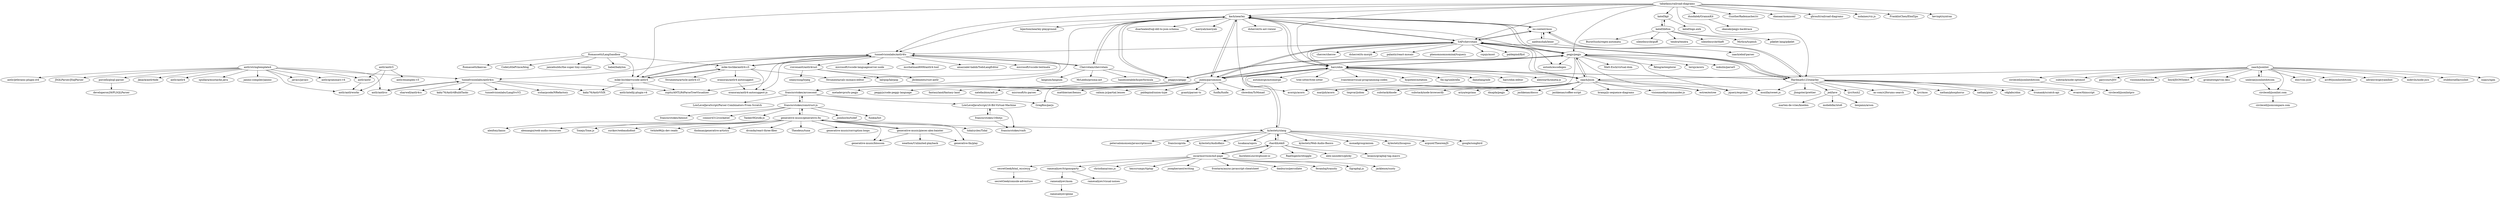 digraph G {
"kach/nearley" -> "no-context/moo"
"kach/nearley" -> "pegjs/pegjs"
"kach/nearley" -> "peggyjs/peggy"
"kach/nearley" -> "Chevrotain/chevrotain"
"kach/nearley" -> "harc/ohm"
"kach/nearley" -> "SAP/chevrotain"
"kach/nearley" -> "zaach/jison"
"kach/nearley" -> "jneen/parsimmon"
"kach/nearley" -> "bijection/nearley-playground"
"kach/nearley" -> "duartealexf/sql-ddl-to-json-schema"
"kach/nearley" -> "acornjs/acorn" ["e"=1]
"kach/nearley" -> "meriyah/meriyah" ["e"=1]
"kach/nearley" -> "tunnelvisionlabs/antlr4ts"
"kach/nearley" -> "francisrstokes/arcsecond"
"kach/nearley" -> "dsherret/ts-ast-viewer" ["e"=1]
"katef/libfsm" -> "katef/kgt"
"katef/libfsm" -> "tendra/tendra"
"katef/libfsm" -> "silentbicycle/theft" ["e"=1]
"katef/libfsm" -> "Mythra/typeish"
"katef/libfsm" -> "pikelet-lang/pikelet" ["e"=1]
"katef/libfsm" -> "BurntSushi/regex-automata" ["e"=1]
"katef/libfsm" -> "silentbicycle/guff" ["e"=1]
"zaach/jison" -> "pegjs/pegjs"
"zaach/jison" -> "ariya/esprima" ["e"=1]
"zaach/jison" -> "dmajda/pegjs" ["e"=1]
"zaach/jison" -> "jquery/esprima" ["e"=1]
"zaach/jison" -> "jashkenas/docco" ["e"=1]
"zaach/jison" -> "mozilla/sweet.js" ["e"=1]
"zaach/jison" -> "jashkenas/coffee-script" ["e"=1]
"zaach/jison" -> "bramp/js-sequence-diagrams" ["e"=1]
"zaach/jison" -> "visionmedia/commander.js" ["e"=1]
"zaach/jison" -> "marijnh/acorn" ["e"=1]
"zaach/jison" -> "estree/estree" ["e"=1]
"zaach/jison" -> "tmpvar/jsdom" ["e"=1]
"zaach/jison" -> "substack/dnode" ["e"=1]
"zaach/jison" -> "acornjs/acorn" ["e"=1]
"zaach/jison" -> "substack/node-browserify" ["e"=1]
"ftomassetti/LangSandbox" -> "ftomassetti/kanvas"
"ftomassetti/LangSandbox" -> "CodeLittlePrince/blog"
"ftomassetti/LangSandbox" -> "mike-lischke/antlr4-c3"
"ftomassetti/LangSandbox" -> "jamiebuilds/the-super-tiny-compiler" ["e"=1]
"ftomassetti/LangSandbox" -> "babel/babylon" ["e"=1]
"ftomassetti/LangSandbox" -> "mike-lischke/vscode-antlr4"
"harc/ohm" -> "pegjs/pegjs"
"harc/ohm" -> "kach/nearley"
"harc/ohm" -> "kylestetz/slang"
"harc/ohm" -> "SAP/chevrotain"
"harc/ohm" -> "Hardmath123/nearley"
"harc/ohm" -> "jneen/parsimmon"
"harc/ohm" -> "automerge/automerge" ["e"=1]
"harc/ohm" -> "tree-sitter/tree-sitter" ["e"=1]
"harc/ohm" -> "ivanreese/visual-programming-codex" ["e"=1]
"harc/ohm" -> "hypotext/notation" ["e"=1]
"harc/ohm" -> "zaach/jison"
"harc/ohm" -> "thi-ng/umbrella" ["e"=1]
"harc/ohm" -> "damelang/nile" ["e"=1]
"harc/ohm" -> "harc/ohm-editor"
"harc/ohm" -> "alexwarth/ometa-js" ["e"=1]
"peggyjs/peggy" -> "pegjs/pegjs"
"peggyjs/peggy" -> "metadevpro/ts-pegjs"
"peggyjs/peggy" -> "kach/nearley"
"peggyjs/peggy" -> "peggyjs/code-peggy-language"
"pegjs/pegjs" -> "zaach/jison"
"pegjs/pegjs" -> "peggyjs/peggy"
"pegjs/pegjs" -> "kach/nearley"
"pegjs/pegjs" -> "SAP/chevrotain"
"pegjs/pegjs" -> "Hardmath123/nearley"
"pegjs/pegjs" -> "harc/ohm"
"pegjs/pegjs" -> "jquery/esprima" ["e"=1]
"pegjs/pegjs" -> "jneen/parsimmon"
"pegjs/pegjs" -> "fkling/astexplorer" ["e"=1]
"pegjs/pegjs" -> "ternjs/acorn" ["e"=1]
"pegjs/pegjs" -> "acornjs/acorn" ["e"=1]
"pegjs/pegjs" -> "estools/escodegen" ["e"=1]
"pegjs/pegjs" -> "inikulin/parse5" ["e"=1]
"pegjs/pegjs" -> "estree/estree" ["e"=1]
"pegjs/pegjs" -> "Matt-Esch/virtual-dom" ["e"=1]
"aaditmshah/lexer" -> "no-context/moo"
"aaditmshah/lexer" -> "zaach/ebnf-parser"
"no-context/moo" -> "kach/nearley"
"no-context/moo" -> "aaditmshah/lexer"
"no-context/moo" -> "Hardmath123/nearley"
"no-context/moo" -> "SAP/chevrotain"
"jneen/parsimmon" -> "GregRos/parjs"
"jneen/parsimmon" -> "SAP/chevrotain"
"jneen/parsimmon" -> "mattbierner/bennu"
"jneen/parsimmon" -> "pegjs/pegjs"
"jneen/parsimmon" -> "calmm-js/partial.lenses" ["e"=1]
"jneen/parsimmon" -> "paldepind/union-type" ["e"=1]
"jneen/parsimmon" -> "kach/nearley"
"jneen/parsimmon" -> "francisrstokes/arcsecond"
"jneen/parsimmon" -> "harc/ohm"
"jneen/parsimmon" -> "funfix/funfix" ["e"=1]
"jneen/parsimmon" -> "cbowdon/TsMonad" ["e"=1]
"jneen/parsimmon" -> "fantasyland/fantasy-land" ["e"=1]
"jneen/parsimmon" -> "gcanti/parser-ts" ["e"=1]
"jneen/parsimmon" -> "natefaubion/adt.js" ["e"=1]
"jneen/parsimmon" -> "microsoft/ts-parsec"
"tunnelvisionlabs/antlr4cs" -> "sharwell/antlr4cs"
"tunnelvisionlabs/antlr4cs" -> "antlr/antlrcs"
"tunnelvisionlabs/antlr4cs" -> "kaby76/Antlr4BuildTasks"
"tunnelvisionlabs/antlr4cs" -> "zspitz/ANTLR4ParseTreeVisualizer"
"tunnelvisionlabs/antlr4cs" -> "tunnelvisionlabs/LangSvcV2"
"tunnelvisionlabs/antlr4cs" -> "kaby76/AntlrVSIX"
"tunnelvisionlabs/antlr4cs" -> "icsharpcode/NRefactory" ["e"=1]
"Hardmath123/nearley" -> "pegjs/pegjs"
"Hardmath123/nearley" -> "SAP/chevrotain"
"Hardmath123/nearley" -> "no-context/moo"
"Hardmath123/nearley" -> "tjvr/moo"
"Hardmath123/nearley" -> "nathan/phosphorus" ["e"=1]
"Hardmath123/nearley" -> "nathan/pixie" ["e"=1]
"Hardmath123/nearley" -> "harc/ohm"
"Hardmath123/nearley" -> "cdglabs/ohm" ["e"=1]
"Hardmath123/nearley" -> "mozilla/sweet.js" ["e"=1]
"Hardmath123/nearley" -> "trumank/scratch-api" ["e"=1]
"Hardmath123/nearley" -> "evanw/thinscript" ["e"=1]
"Hardmath123/nearley" -> "jlongster/prettier" ["e"=1]
"Hardmath123/nearley" -> "jed/lave"
"Hardmath123/nearley" -> "tjvr/tosh2" ["e"=1]
"Hardmath123/nearley" -> "as-com/s2forums-search"
"zaach/jsonlint" -> "umbrae/jsonlintdotcom"
"zaach/jsonlint" -> "circlecell/jsonlint.com"
"zaach/jsonlint" -> "zaach/jison"
"zaach/jsonlint" -> "elzr/vim-json" ["e"=1]
"zaach/jsonlint" -> "arc90/jsonlintdotcom"
"zaach/jsonlint" -> "adrienverge/yamllint" ["e"=1]
"zaach/jsonlint" -> "mdevils/node-jscs" ["e"=1]
"zaach/jsonlint" -> "stubbornella/csslint" ["e"=1]
"zaach/jsonlint" -> "isaacs/npm" ["e"=1]
"zaach/jsonlint" -> "circlecell/jsonlintdotcom"
"zaach/jsonlint" -> "substack/node-optimist" ["e"=1]
"zaach/jsonlint" -> "garycourt/JSV" ["e"=1]
"zaach/jsonlint" -> "visionmedia/mocha" ["e"=1]
"zaach/jsonlint" -> "lloyd/JSONSelect" ["e"=1]
"zaach/jsonlint" -> "groenewege/vim-less" ["e"=1]
"francisrstokes/construct-js" -> "francisrstokes/arcsecond"
"francisrstokes/construct-js" -> "francisrstokes/hexnut"
"francisrstokes/construct-js" -> "connor4312/cockatiel" ["e"=1]
"francisrstokes/construct-js" -> "TankerHQ/sdk-js" ["e"=1]
"francisrstokes/construct-js" -> "generative-music/generative.fm"
"francisrstokes/construct-js" -> "joonhocho/tsdef" ["e"=1]
"francisrstokes/construct-js" -> "funkia/list" ["e"=1]
"jed/lave" -> "benjamn/arson"
"jed/lave" -> "marten-de-vries/kneden"
"jed/lave" -> "mohebifar/xto6" ["e"=1]
"francisrstokes/16bitjs" -> "LowLevelJavaScript/16-Bit-Virtual-Machine"
"francisrstokes/16bitjs" -> "francisrstokes/vmfc"
"secretGeek/html_wysiwyg" -> "secretGeek/console-adventure"
"kylestetz/slang" -> "harc/ohm"
"kylestetz/slang" -> "rhardih/ekill"
"kylestetz/slang" -> "kylestetz/Web-Audio-Basics" ["e"=1]
"kylestetz/slang" -> "monadgroup/axiom" ["e"=1]
"kylestetz/slang" -> "kylestetz/lissajous" ["e"=1]
"kylestetz/slang" -> "arguiot/TheoremJS" ["e"=1]
"kylestetz/slang" -> "google/songbird" ["e"=1]
"kylestetz/slang" -> "petersalomonsen/javascriptmusic" ["e"=1]
"kylestetz/slang" -> "franciscop/ola" ["e"=1]
"kylestetz/slang" -> "kylestetz/AudioKeys" ["e"=1]
"kylestetz/slang" -> "lusakasa/sqorn" ["e"=1]
"generative-music/generative.fm" -> "generative-music/pieces-alex-bainter"
"generative-music/generative.fm" -> "generative-music/blossom"
"generative-music/generative.fm" -> "tidalcycles/Tidal" ["e"=1]
"generative-music/generative.fm" -> "francisrstokes/construct-js"
"generative-music/generative.fm" -> "alexfoxy/laxxx" ["e"=1]
"generative-music/generative.fm" -> "alemangui/web-audio-resources" ["e"=1]
"generative-music/generative.fm" -> "Tonejs/Tone.js" ["e"=1]
"generative-music/generative.fm" -> "surikov/webaudiofont" ["e"=1]
"generative-music/generative.fm" -> "twhite96/js-dev-reads" ["e"=1]
"generative-music/generative.fm" -> "tholman/generative-artistry" ["e"=1]
"generative-music/generative.fm" -> "drcmda/react-three-fiber" ["e"=1]
"generative-music/generative.fm" -> "Theodeus/tuna" ["e"=1]
"generative-music/generative.fm" -> "generative-music/corruption-loops"
"generative-music/generative.fm" -> "kylestetz/slang"
"generative-music/generative.fm" -> "generative-fm/play"
"generative-music/pieces-alex-bainter" -> "generative-music/generative.fm"
"generative-music/pieces-alex-bainter" -> "generative-fm/play"
"generative-music/pieces-alex-bainter" -> "generative-music/blossom"
"generative-music/pieces-alex-bainter" -> "weathon/Unlimited-playback"
"dundalek/GrammKit" -> "okaxaki/pegjs-backtrace"
"tabatkins/railroad-diagrams" -> "dundalek/GrammKit"
"tabatkins/railroad-diagrams" -> "mike-lischke/vscode-antlr4"
"tabatkins/railroad-diagrams" -> "GuntherRademacher/rr"
"tabatkins/railroad-diagrams" -> "skanaar/nomnoml" ["e"=1]
"tabatkins/railroad-diagrams" -> "Hardmath123/nearley"
"tabatkins/railroad-diagrams" -> "gbrault/railroad-diagrams"
"tabatkins/railroad-diagrams" -> "katef/kgt"
"tabatkins/railroad-diagrams" -> "SAP/chevrotain"
"tabatkins/railroad-diagrams" -> "pegjs/pegjs"
"tabatkins/railroad-diagrams" -> "mdaines/viz.js" ["e"=1]
"tabatkins/railroad-diagrams" -> "kach/nearley"
"tabatkins/railroad-diagrams" -> "harc/ohm"
"tabatkins/railroad-diagrams" -> "FranklinChen/Ebnf2ps"
"tabatkins/railroad-diagrams" -> "kevinpt/syntrax"
"tabatkins/railroad-diagrams" -> "tunnelvisionlabs/antlr4ts"
"oscarmorrison/md-page" -> "rhardih/ekill"
"oscarmorrison/md-page" -> "ramesaliyev/trigonoparty"
"oscarmorrison/md-page" -> "chrisdiana/cms.js" ["e"=1]
"oscarmorrison/md-page" -> "heyscrumpy/tiptap" ["e"=1]
"oscarmorrison/md-page" -> "secretGeek/html_wysiwyg"
"oscarmorrison/md-page" -> "josephernest/writing" ["e"=1]
"oscarmorrison/md-page" -> "frontarm/async-javascript-cheatsheet" ["e"=1]
"oscarmorrison/md-page" -> "danburzo/percollate" ["e"=1]
"oscarmorrison/md-page" -> "feramhq/transity" ["e"=1]
"oscarmorrison/md-page" -> "f/graphql.js" ["e"=1]
"oscarmorrison/md-page" -> "jacklenox/susty" ["e"=1]
"rhardih/ekill" -> "oscarmorrison/md-page"
"rhardih/ekill" -> "kylestetz/slang"
"rhardih/ekill" -> "AurelienLourot/ghuser.io"
"rhardih/ekill" -> "Raathigesh/retoggle" ["e"=1]
"rhardih/ekill" -> "alex-saunders/glicky" ["e"=1]
"rhardih/ekill" -> "leoasis/graphql-tag.macro"
"antlr/antlrcs" -> "tunnelvisionlabs/antlr4cs"
"antlr/antlr3" -> "antlr/antlrworks"
"antlr/antlr3" -> "antlr/antlr"
"antlr/antlr3" -> "antlr/examples-v3"
"SAP/chevrotain" -> "pegjs/pegjs"
"SAP/chevrotain" -> "jneen/parsimmon"
"SAP/chevrotain" -> "Hardmath123/nearley"
"SAP/chevrotain" -> "kach/nearley"
"SAP/chevrotain" -> "cherow/cherow" ["e"=1]
"SAP/chevrotain" -> "harc/ohm"
"SAP/chevrotain" -> "no-context/moo"
"SAP/chevrotain" -> "dsherret/ts-morph" ["e"=1]
"SAP/chevrotain" -> "zaach/jison"
"SAP/chevrotain" -> "tunnelvisionlabs/antlr4ts"
"SAP/chevrotain" -> "palantir/react-mosaic" ["e"=1]
"SAP/chevrotain" -> "phenomnomnominal/tsquery" ["e"=1]
"SAP/chevrotain" -> "cujojs/most" ["e"=1]
"SAP/chevrotain" -> "estools/escodegen" ["e"=1]
"SAP/chevrotain" -> "paldepind/flyd" ["e"=1]
"tunnelvisionlabs/antlr4ts" -> "mike-lischke/antlr4-c3"
"tunnelvisionlabs/antlr4ts" -> "mike-lischke/vscode-antlr4"
"tunnelvisionlabs/antlr4ts" -> "rrevenantt/antlr4rust"
"tunnelvisionlabs/antlr4ts" -> "Strumenta/calc-monaco-editor"
"tunnelvisionlabs/antlr4ts" -> "microsoft/vscode-languageserver-node" ["e"=1]
"tunnelvisionlabs/antlr4ts" -> "mcchatman8009/antlr4-tool"
"tunnelvisionlabs/antlr4ts" -> "oranoran/antlr4-autosuggest-js"
"tunnelvisionlabs/antlr4ts" -> "amazzalel-habib/TodoLangEditor"
"tunnelvisionlabs/antlr4ts" -> "Chevrotain/chevrotain"
"tunnelvisionlabs/antlr4ts" -> "microsoft/vscode-textmate" ["e"=1]
"tunnelvisionlabs/antlr4ts" -> "tunnelvisionlabs/antlr4cs"
"tunnelvisionlabs/antlr4ts" -> "zspitz/ANTLR4ParseTreeVisualizer"
"circlecell/jsonlint.com" -> "circlecell/jsoncompare.com"
"rrevenantt/antlr4rust" -> "jbclements/rust-antlr"
"rrevenantt/antlr4rust" -> "seanyoung/lrpeg"
"rrevenantt/antlr4rust" -> "lalrpop/lalrpop" ["e"=1]
"ramesaliyev/trigonoparty" -> "ramesaliyev/mom"
"ramesaliyev/trigonoparty" -> "ramesaliyev/visual-noises"
"antlr/stringtemplate4" -> "antlr/antlrcs"
"antlr/stringtemplate4" -> "jknack/antlr4ide"
"antlr/stringtemplate4" -> "antlr/antlr4" ["e"=1]
"antlr/stringtemplate4" -> "spullara/mustache.java" ["e"=1]
"antlr/stringtemplate4" -> "janino-compiler/janino" ["e"=1]
"antlr/stringtemplate4" -> "tunnelvisionlabs/antlr4cs"
"antlr/stringtemplate4" -> "porcelli/plsql-parser"
"antlr/stringtemplate4" -> "antlr/antlr"
"antlr/stringtemplate4" -> "javacc/javacc" ["e"=1]
"antlr/stringtemplate4" -> "antlr/grammars-v4" ["e"=1]
"antlr/stringtemplate4" -> "antlr/jetbrains-plugin-st4"
"antlr/stringtemplate4" -> "JSQLParser/JSqlParser" ["e"=1]
"antlr/stringtemplate4" -> "antlr/antlrworks"
"Chevrotain/chevrotain" -> "langium/langium" ["e"=1]
"Chevrotain/chevrotain" -> "kach/nearley"
"Chevrotain/chevrotain" -> "MrLeebo/prisma-ast"
"Chevrotain/chevrotain" -> "peggyjs/peggy"
"Chevrotain/chevrotain" -> "tunnelvisionlabs/antlr4ts"
"Chevrotain/chevrotain" -> "handsontable/hyperformula" ["e"=1]
"francisrstokes/arcsecond" -> "francisrstokes/construct-js"
"francisrstokes/arcsecond" -> "GregRos/parjs"
"francisrstokes/arcsecond" -> "LowLevelJavaScript/Parser-Combinators-From-Scratch"
"francisrstokes/arcsecond" -> "LowLevelJavaScript/16-Bit-Virtual-Machine"
"mike-lischke/antlr4-c3" -> "mike-lischke/vscode-antlr4"
"mike-lischke/antlr4-c3" -> "tunnelvisionlabs/antlr4ts"
"mike-lischke/antlr4-c3" -> "oranoran/antlr4-autosuggest"
"mike-lischke/antlr4-c3" -> "oranoran/antlr4-autosuggest-js"
"mike-lischke/antlr4-c3" -> "Strumenta/calc-monaco-editor"
"mike-lischke/antlr4-c3" -> "Strumenta/article-antlr4-c3"
"umbrae/jsonlintdotcom" -> "zaach/jsonlint"
"umbrae/jsonlintdotcom" -> "circlecell/jsonlint.com"
"LowLevelJavaScript/16-Bit-Virtual-Machine" -> "francisrstokes/vmfc"
"LowLevelJavaScript/16-Bit-Virtual-Machine" -> "francisrstokes/16bitjs"
"circlecell/jsonlintdotcom" -> "circlecell/jsonlintpro"
"antlr/antlr" -> "antlr/antlrworks"
"porcelli/plsql-parser" -> "developeron29/PLSQLParser"
"mike-lischke/vscode-antlr4" -> "mike-lischke/antlr4-c3"
"mike-lischke/vscode-antlr4" -> "tunnelvisionlabs/antlr4ts"
"mike-lischke/vscode-antlr4" -> "zspitz/ANTLR4ParseTreeVisualizer"
"mike-lischke/vscode-antlr4" -> "kaby76/AntlrVSIX"
"mike-lischke/vscode-antlr4" -> "antlr/intellij-plugin-v4" ["e"=1]
"katef/kgt" -> "katef/libfsm"
"katef/kgt" -> "katef/logo.awk"
"ramesaliyev/mom" -> "ramesaliyev/glone"
"oranoran/antlr4-autosuggest" -> "oranoran/antlr4-autosuggest-js"
"kach/nearley" ["l"="13.03,-31.044"]
"no-context/moo" ["l"="13.068,-31.088"]
"pegjs/pegjs" ["l"="12.988,-31.071"]
"peggyjs/peggy" ["l"="13.002,-31.025"]
"Chevrotain/chevrotain" ["l"="13.028,-30.992"]
"harc/ohm" ["l"="13.006,-31.111"]
"SAP/chevrotain" ["l"="13.02,-31.069"]
"zaach/jison" ["l"="12.935,-31.104"]
"jneen/parsimmon" ["l"="13.059,-31.065"]
"bijection/nearley-playground" ["l"="13.052,-31.017"]
"duartealexf/sql-ddl-to-json-schema" ["l"="13.078,-31.011"]
"acornjs/acorn" ["l"="23.033,-33.968"]
"meriyah/meriyah" ["l"="22.879,-33.99"]
"tunnelvisionlabs/antlr4ts" ["l"="13.008,-30.955"]
"francisrstokes/arcsecond" ["l"="13.133,-31.098"]
"dsherret/ts-ast-viewer" ["l"="28.823,-26.97"]
"katef/libfsm" ["l"="12.794,-30.969"]
"katef/kgt" ["l"="12.845,-30.987"]
"tendra/tendra" ["l"="12.751,-30.975"]
"silentbicycle/theft" ["l"="-11.469,22.305"]
"Mythra/typeish" ["l"="12.762,-30.94"]
"pikelet-lang/pikelet" ["l"="-9.173,13.508"]
"BurntSushi/regex-automata" ["l"="-8.937,5.488"]
"silentbicycle/guff" ["l"="-13.154,20.698"]
"ariya/esprima" ["l"="11.555,-32.045"]
"dmajda/pegjs" ["l"="11.557,-31.942"]
"jquery/esprima" ["l"="23.061,-33.966"]
"jashkenas/docco" ["l"="11.582,-32.086"]
"mozilla/sweet.js" ["l"="11.543,-32.001"]
"jashkenas/coffee-script" ["l"="11.431,-32.105"]
"bramp/js-sequence-diagrams" ["l"="13.775,-7.8"]
"visionmedia/commander.js" ["l"="11.713,-31.977"]
"marijnh/acorn" ["l"="11.569,-32.019"]
"estree/estree" ["l"="23.079,-33.945"]
"tmpvar/jsdom" ["l"="11.728,-32.173"]
"substack/dnode" ["l"="11.744,-31.876"]
"substack/node-browserify" ["l"="11.664,-32.213"]
"ftomassetti/LangSandbox" ["l"="12.936,-30.885"]
"ftomassetti/kanvas" ["l"="12.925,-30.849"]
"CodeLittlePrince/blog" ["l"="12.892,-30.864"]
"mike-lischke/antlr4-c3" ["l"="12.967,-30.925"]
"jamiebuilds/the-super-tiny-compiler" ["l"="11.758,-6.737"]
"babel/babylon" ["l"="23.033,-33.91"]
"mike-lischke/vscode-antlr4" ["l"="12.988,-30.927"]
"kylestetz/slang" ["l"="13.038,-31.208"]
"Hardmath123/nearley" ["l"="13.042,-31.1"]
"automerge/automerge" ["l"="26.391,-26.223"]
"tree-sitter/tree-sitter" ["l"="-10.935,-20.763"]
"ivanreese/visual-programming-codex" ["l"="16.795,-31.799"]
"hypotext/notation" ["l"="16.835,-31.806"]
"thi-ng/umbrella" ["l"="30.631,-23.463"]
"damelang/nile" ["l"="16.899,-31.831"]
"harc/ohm-editor" ["l"="12.992,-31.15"]
"alexwarth/ometa-js" ["l"="16.909,-31.859"]
"metadevpro/ts-pegjs" ["l"="12.985,-30.993"]
"peggyjs/code-peggy-language" ["l"="13,-31.005"]
"fkling/astexplorer" ["l"="23.096,-33.981"]
"ternjs/acorn" ["l"="23.026,-33.933"]
"estools/escodegen" ["l"="23.013,-33.949"]
"inikulin/parse5" ["l"="23.023,-34.007"]
"Matt-Esch/virtual-dom" ["l"="26.071,-26.982"]
"aaditmshah/lexer" ["l"="13.095,-31.121"]
"zaach/ebnf-parser" ["l"="13.102,-31.15"]
"GregRos/parjs" ["l"="13.118,-31.071"]
"mattbierner/bennu" ["l"="13.099,-31.045"]
"calmm-js/partial.lenses" ["l"="27.683,-28.624"]
"paldepind/union-type" ["l"="27.743,-28.686"]
"funfix/funfix" ["l"="27.715,-28.578"]
"cbowdon/TsMonad" ["l"="28.502,-32.542"]
"fantasyland/fantasy-land" ["l"="27.751,-28.711"]
"gcanti/parser-ts" ["l"="27.659,-28.45"]
"natefaubion/adt.js" ["l"="11.344,-31.758"]
"microsoft/ts-parsec" ["l"="13.117,-31.027"]
"tunnelvisionlabs/antlr4cs" ["l"="13.026,-30.852"]
"sharwell/antlr4cs" ["l"="13.008,-30.823"]
"antlr/antlrcs" ["l"="13.039,-30.816"]
"kaby76/Antlr4BuildTasks" ["l"="13.055,-30.846"]
"zspitz/ANTLR4ParseTreeVisualizer" ["l"="13.012,-30.904"]
"tunnelvisionlabs/LangSvcV2" ["l"="12.995,-30.84"]
"kaby76/AntlrVSIX" ["l"="13.006,-30.883"]
"icsharpcode/NRefactory" ["l"="23.276,17.671"]
"tjvr/moo" ["l"="13.059,-31.129"]
"nathan/phosphorus" ["l"="-34.524,41.228"]
"nathan/pixie" ["l"="-34.556,41.244"]
"cdglabs/ohm" ["l"="16.879,-31.855"]
"trumank/scratch-api" ["l"="-34.53,41.255"]
"evanw/thinscript" ["l"="-8.787,5.833"]
"jlongster/prettier" ["l"="25.555,-26.674"]
"jed/lave" ["l"="13.177,-31.12"]
"tjvr/tosh2" ["l"="-34.545,41.264"]
"as-com/s2forums-search" ["l"="13.044,-31.128"]
"zaach/jsonlint" ["l"="12.812,-31.159"]
"umbrae/jsonlintdotcom" ["l"="12.778,-31.174"]
"circlecell/jsonlint.com" ["l"="12.749,-31.176"]
"elzr/vim-json" ["l"="-10.3,-22.211"]
"arc90/jsonlintdotcom" ["l"="12.771,-31.133"]
"adrienverge/yamllint" ["l"="21.575,-31.285"]
"mdevils/node-jscs" ["l"="11.569,-32.122"]
"stubbornella/csslint" ["l"="11.058,-34.075"]
"isaacs/npm" ["l"="11.644,-32.002"]
"circlecell/jsonlintdotcom" ["l"="12.802,-31.206"]
"substack/node-optimist" ["l"="11.752,-31.941"]
"garycourt/JSV" ["l"="27.222,-31.905"]
"visionmedia/mocha" ["l"="11.633,-32.021"]
"lloyd/JSONSelect" ["l"="11.527,-31.797"]
"groenewege/vim-less" ["l"="-10.211,-22.24"]
"francisrstokes/construct-js" ["l"="13.154,-31.169"]
"francisrstokes/hexnut" ["l"="13.198,-31.186"]
"connor4312/cockatiel" ["l"="25.737,-25.794"]
"TankerHQ/sdk-js" ["l"="22.223,-26.726"]
"generative-music/generative.fm" ["l"="13.139,-31.224"]
"joonhocho/tsdef" ["l"="28.725,-26.991"]
"funkia/list" ["l"="27.755,-28.62"]
"benjamn/arson" ["l"="13.221,-31.112"]
"marten-de-vries/kneden" ["l"="13.236,-31.139"]
"mohebifar/xto6" ["l"="10.136,-33.698"]
"francisrstokes/16bitjs" ["l"="13.244,-31.051"]
"LowLevelJavaScript/16-Bit-Virtual-Machine" ["l"="13.209,-31.067"]
"francisrstokes/vmfc" ["l"="13.236,-31.068"]
"secretGeek/html_wysiwyg" ["l"="12.959,-31.372"]
"secretGeek/console-adventure" ["l"="12.936,-31.393"]
"rhardih/ekill" ["l"="13.024,-31.282"]
"kylestetz/Web-Audio-Basics" ["l"="3.07,37.861"]
"monadgroup/axiom" ["l"="-18.37,-32.171"]
"kylestetz/lissajous" ["l"="3.039,37.83"]
"arguiot/TheoremJS" ["l"="13.072,-34.514"]
"google/songbird" ["l"="-11.342,40.671"]
"petersalomonsen/javascriptmusic" ["l"="-18.348,-32.23"]
"franciscop/ola" ["l"="12.991,-34.233"]
"kylestetz/AudioKeys" ["l"="3.046,37.849"]
"lusakasa/sqorn" ["l"="25.62,-26.019"]
"generative-music/pieces-alex-bainter" ["l"="13.159,-31.261"]
"generative-music/blossom" ["l"="13.183,-31.246"]
"tidalcycles/Tidal" ["l"="2.967,37.023"]
"alexfoxy/laxxx" ["l"="22.463,-26.653"]
"alemangui/web-audio-resources" ["l"="2.995,37.945"]
"Tonejs/Tone.js" ["l"="2.883,38.007"]
"surikov/webaudiofont" ["l"="2.878,37.964"]
"twhite96/js-dev-reads" ["l"="22.565,-26.629"]
"tholman/generative-artistry" ["l"="30.719,-23.543"]
"drcmda/react-three-fiber" ["l"="25.766,-26.065"]
"Theodeus/tuna" ["l"="2.959,37.961"]
"generative-music/corruption-loops" ["l"="13.17,-31.222"]
"generative-fm/play" ["l"="13.135,-31.253"]
"weathon/Unlimited-playback" ["l"="13.175,-31.284"]
"dundalek/GrammKit" ["l"="12.896,-31.031"]
"okaxaki/pegjs-backtrace" ["l"="12.866,-31.034"]
"tabatkins/railroad-diagrams" ["l"="12.96,-31.024"]
"GuntherRademacher/rr" ["l"="12.912,-30.995"]
"skanaar/nomnoml" ["l"="15.039,-31.833"]
"gbrault/railroad-diagrams" ["l"="12.932,-31.013"]
"mdaines/viz.js" ["l"="14.976,-31.835"]
"FranklinChen/Ebnf2ps" ["l"="12.929,-31.031"]
"kevinpt/syntrax" ["l"="12.944,-30.994"]
"oscarmorrison/md-page" ["l"="13,-31.338"]
"ramesaliyev/trigonoparty" ["l"="13.016,-31.392"]
"chrisdiana/cms.js" ["l"="25.685,-25.81"]
"heyscrumpy/tiptap" ["l"="-26.026,-40.167"]
"josephernest/writing" ["l"="24.232,-27.238"]
"frontarm/async-javascript-cheatsheet" ["l"="25.644,-25.843"]
"danburzo/percollate" ["l"="25.765,-25.898"]
"feramhq/transity" ["l"="-7.201,11.81"]
"f/graphql.js" ["l"="22.685,-23.52"]
"jacklenox/susty" ["l"="9.731,-36.638"]
"AurelienLourot/ghuser.io" ["l"="13.052,-31.321"]
"Raathigesh/retoggle" ["l"="25.56,-26.056"]
"alex-saunders/glicky" ["l"="25.572,-25.956"]
"leoasis/graphql-tag.macro" ["l"="13.059,-31.289"]
"antlr/antlr3" ["l"="13.03,-30.702"]
"antlr/antlrworks" ["l"="13.026,-30.734"]
"antlr/antlr" ["l"="13.044,-30.729"]
"antlr/examples-v3" ["l"="13.027,-30.676"]
"cherow/cherow" ["l"="22.932,-33.979"]
"dsherret/ts-morph" ["l"="28.915,-27.019"]
"palantir/react-mosaic" ["l"="25.359,-26.452"]
"phenomnomnominal/tsquery" ["l"="28.785,-26.937"]
"cujojs/most" ["l"="27.791,-28.689"]
"paldepind/flyd" ["l"="27.814,-28.701"]
"rrevenantt/antlr4rust" ["l"="13.072,-30.917"]
"Strumenta/calc-monaco-editor" ["l"="12.98,-30.948"]
"microsoft/vscode-languageserver-node" ["l"="21.47,-31.756"]
"mcchatman8009/antlr4-tool" ["l"="13.022,-30.932"]
"oranoran/antlr4-autosuggest-js" ["l"="12.963,-30.942"]
"amazzalel-habib/TodoLangEditor" ["l"="13.04,-30.941"]
"microsoft/vscode-textmate" ["l"="21.538,-31.765"]
"circlecell/jsoncompare.com" ["l"="12.715,-31.186"]
"jbclements/rust-antlr" ["l"="13.106,-30.911"]
"seanyoung/lrpeg" ["l"="13.092,-30.893"]
"lalrpop/lalrpop" ["l"="-9.131,5.087"]
"ramesaliyev/mom" ["l"="13.01,-31.421"]
"ramesaliyev/visual-noises" ["l"="13.036,-31.412"]
"antlr/stringtemplate4" ["l"="13.048,-30.772"]
"jknack/antlr4ide" ["l"="13.072,-30.741"]
"antlr/antlr4" ["l"="9.516,21.693"]
"spullara/mustache.java" ["l"="9.16,21.54"]
"janino-compiler/janino" ["l"="9.093,21.598"]
"porcelli/plsql-parser" ["l"="13.096,-30.762"]
"javacc/javacc" ["l"="9.282,21.631"]
"antlr/grammars-v4" ["l"="9.489,21.653"]
"antlr/jetbrains-plugin-st4" ["l"="13.022,-30.763"]
"JSQLParser/JSqlParser" ["l"="9.586,21.434"]
"langium/langium" ["l"="-7.138,13.478"]
"MrLeebo/prisma-ast" ["l"="13.06,-30.972"]
"handsontable/hyperformula" ["l"="10.888,-5.558"]
"LowLevelJavaScript/Parser-Combinators-From-Scratch" ["l"="13.163,-31.082"]
"oranoran/antlr4-autosuggest" ["l"="12.944,-30.92"]
"Strumenta/article-antlr4-c3" ["l"="12.939,-30.934"]
"circlecell/jsonlintpro" ["l"="12.79,-31.23"]
"developeron29/PLSQLParser" ["l"="13.122,-30.75"]
"antlr/intellij-plugin-v4" ["l"="47.729,-4.037"]
"katef/logo.awk" ["l"="12.822,-30.997"]
"ramesaliyev/glone" ["l"="13.008,-31.438"]
}